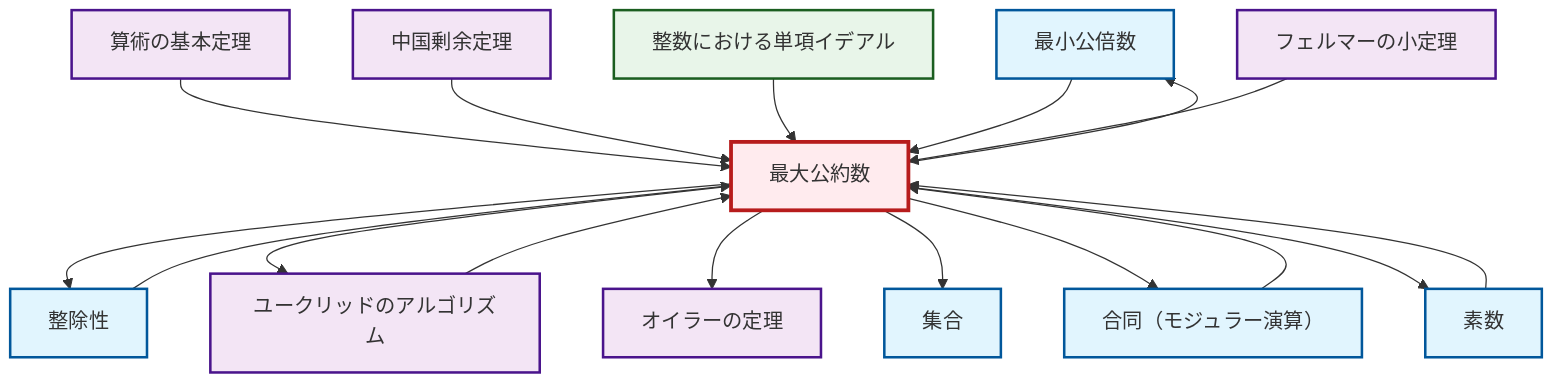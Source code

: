 graph TD
    classDef definition fill:#e1f5fe,stroke:#01579b,stroke-width:2px
    classDef theorem fill:#f3e5f5,stroke:#4a148c,stroke-width:2px
    classDef axiom fill:#fff3e0,stroke:#e65100,stroke-width:2px
    classDef example fill:#e8f5e9,stroke:#1b5e20,stroke-width:2px
    classDef current fill:#ffebee,stroke:#b71c1c,stroke-width:3px
    def-lcm["最小公倍数"]:::definition
    def-gcd["最大公約数"]:::definition
    def-congruence["合同（モジュラー演算）"]:::definition
    def-set["集合"]:::definition
    def-divisibility["整除性"]:::definition
    ex-principal-ideal["整数における単項イデアル"]:::example
    thm-fermat-little["フェルマーの小定理"]:::theorem
    def-prime["素数"]:::definition
    thm-fundamental-arithmetic["算術の基本定理"]:::theorem
    thm-euclidean-algorithm["ユークリッドのアルゴリズム"]:::theorem
    thm-chinese-remainder["中国剰余定理"]:::theorem
    thm-euler["オイラーの定理"]:::theorem
    def-gcd --> def-divisibility
    thm-fundamental-arithmetic --> def-gcd
    def-gcd --> thm-euclidean-algorithm
    thm-chinese-remainder --> def-gcd
    def-gcd --> thm-euler
    def-gcd --> def-lcm
    def-gcd --> def-set
    def-gcd --> def-congruence
    ex-principal-ideal --> def-gcd
    thm-euclidean-algorithm --> def-gcd
    def-gcd --> def-prime
    def-lcm --> def-gcd
    def-prime --> def-gcd
    def-congruence --> def-gcd
    def-divisibility --> def-gcd
    thm-fermat-little --> def-gcd
    class def-gcd current